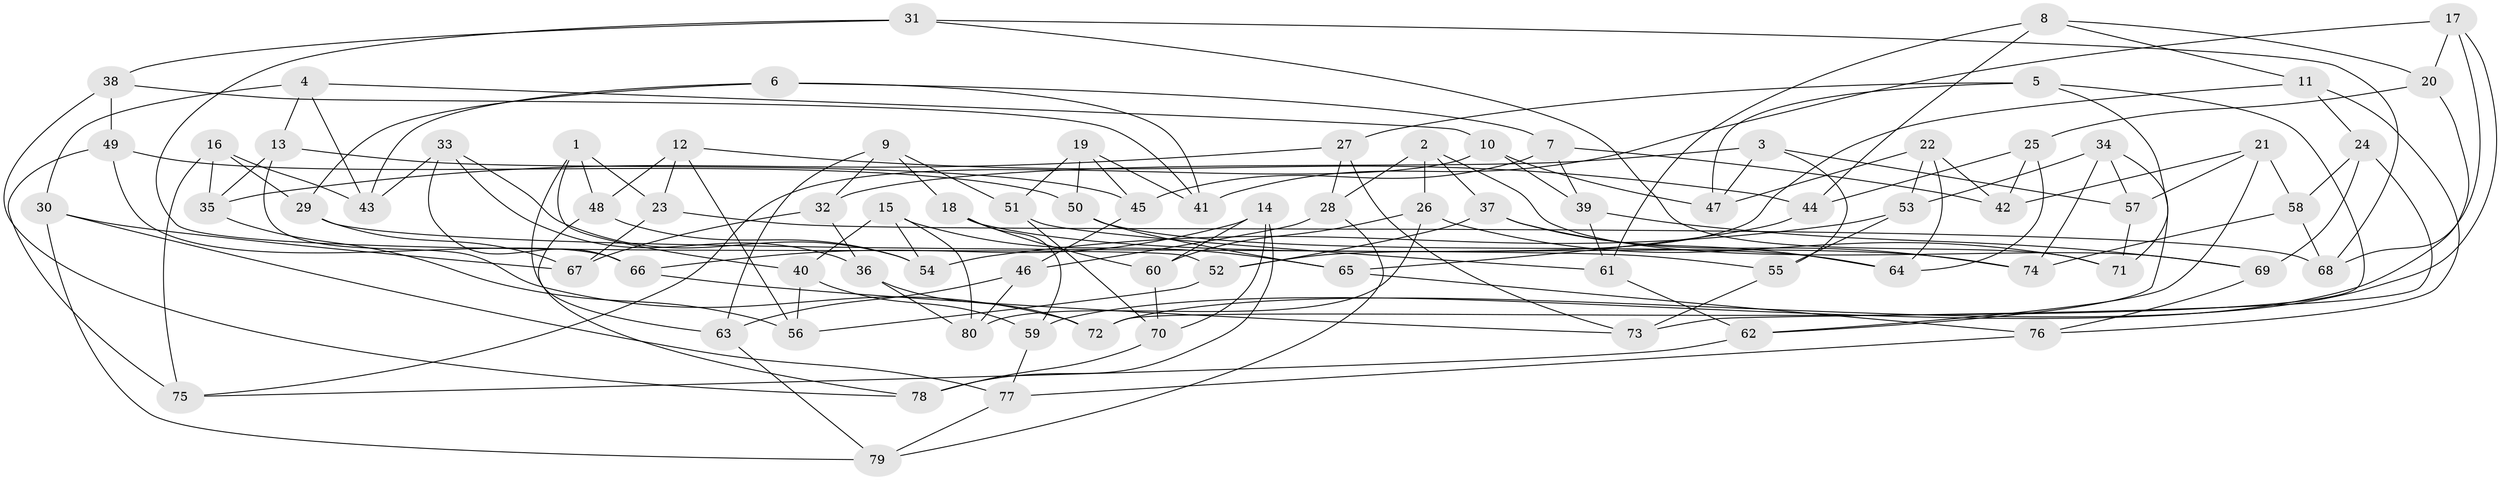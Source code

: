 // Generated by graph-tools (version 1.1) at 2025/16/03/09/25 04:16:42]
// undirected, 80 vertices, 160 edges
graph export_dot {
graph [start="1"]
  node [color=gray90,style=filled];
  1;
  2;
  3;
  4;
  5;
  6;
  7;
  8;
  9;
  10;
  11;
  12;
  13;
  14;
  15;
  16;
  17;
  18;
  19;
  20;
  21;
  22;
  23;
  24;
  25;
  26;
  27;
  28;
  29;
  30;
  31;
  32;
  33;
  34;
  35;
  36;
  37;
  38;
  39;
  40;
  41;
  42;
  43;
  44;
  45;
  46;
  47;
  48;
  49;
  50;
  51;
  52;
  53;
  54;
  55;
  56;
  57;
  58;
  59;
  60;
  61;
  62;
  63;
  64;
  65;
  66;
  67;
  68;
  69;
  70;
  71;
  72;
  73;
  74;
  75;
  76;
  77;
  78;
  79;
  80;
  1 -- 63;
  1 -- 48;
  1 -- 23;
  1 -- 40;
  2 -- 28;
  2 -- 69;
  2 -- 37;
  2 -- 26;
  3 -- 47;
  3 -- 32;
  3 -- 57;
  3 -- 55;
  4 -- 43;
  4 -- 13;
  4 -- 10;
  4 -- 30;
  5 -- 72;
  5 -- 27;
  5 -- 71;
  5 -- 47;
  6 -- 29;
  6 -- 7;
  6 -- 41;
  6 -- 43;
  7 -- 42;
  7 -- 39;
  7 -- 45;
  8 -- 44;
  8 -- 61;
  8 -- 11;
  8 -- 20;
  9 -- 18;
  9 -- 63;
  9 -- 51;
  9 -- 32;
  10 -- 39;
  10 -- 47;
  10 -- 75;
  11 -- 52;
  11 -- 76;
  11 -- 24;
  12 -- 44;
  12 -- 56;
  12 -- 48;
  12 -- 23;
  13 -- 45;
  13 -- 72;
  13 -- 35;
  14 -- 70;
  14 -- 60;
  14 -- 66;
  14 -- 78;
  15 -- 65;
  15 -- 40;
  15 -- 80;
  15 -- 54;
  16 -- 43;
  16 -- 75;
  16 -- 29;
  16 -- 35;
  17 -- 72;
  17 -- 20;
  17 -- 68;
  17 -- 41;
  18 -- 60;
  18 -- 74;
  18 -- 59;
  19 -- 50;
  19 -- 41;
  19 -- 51;
  19 -- 45;
  20 -- 59;
  20 -- 25;
  21 -- 42;
  21 -- 57;
  21 -- 62;
  21 -- 58;
  22 -- 64;
  22 -- 42;
  22 -- 53;
  22 -- 47;
  23 -- 67;
  23 -- 68;
  24 -- 58;
  24 -- 73;
  24 -- 69;
  25 -- 44;
  25 -- 64;
  25 -- 42;
  26 -- 60;
  26 -- 71;
  26 -- 80;
  27 -- 73;
  27 -- 35;
  27 -- 28;
  28 -- 46;
  28 -- 79;
  29 -- 67;
  29 -- 55;
  30 -- 77;
  30 -- 79;
  30 -- 67;
  31 -- 52;
  31 -- 71;
  31 -- 68;
  31 -- 38;
  32 -- 67;
  32 -- 36;
  33 -- 66;
  33 -- 43;
  33 -- 36;
  33 -- 54;
  34 -- 74;
  34 -- 53;
  34 -- 57;
  34 -- 62;
  35 -- 56;
  36 -- 72;
  36 -- 80;
  37 -- 52;
  37 -- 74;
  37 -- 64;
  38 -- 41;
  38 -- 78;
  38 -- 49;
  39 -- 69;
  39 -- 61;
  40 -- 59;
  40 -- 56;
  44 -- 65;
  45 -- 46;
  46 -- 80;
  46 -- 63;
  48 -- 54;
  48 -- 78;
  49 -- 50;
  49 -- 66;
  49 -- 75;
  50 -- 64;
  50 -- 65;
  51 -- 61;
  51 -- 70;
  52 -- 56;
  53 -- 55;
  53 -- 54;
  55 -- 73;
  57 -- 71;
  58 -- 74;
  58 -- 68;
  59 -- 77;
  60 -- 70;
  61 -- 62;
  62 -- 75;
  63 -- 79;
  65 -- 76;
  66 -- 73;
  69 -- 76;
  70 -- 78;
  76 -- 77;
  77 -- 79;
}
